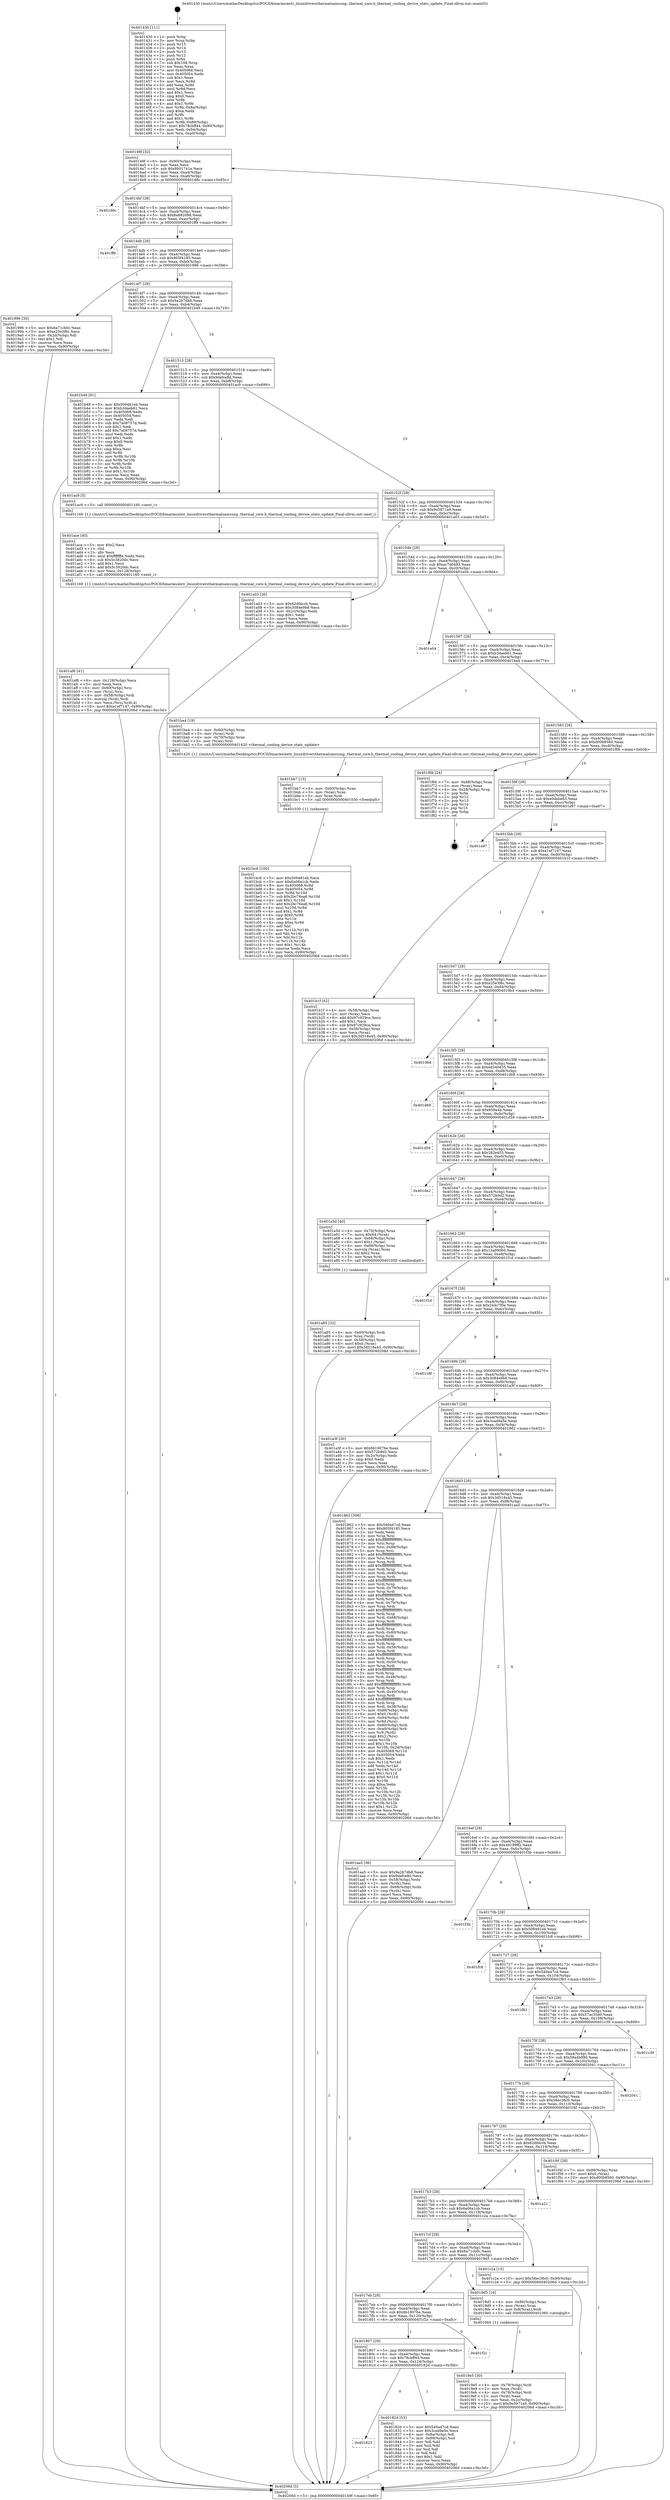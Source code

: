 digraph "0x401430" {
  label = "0x401430 (/mnt/c/Users/mathe/Desktop/tcc/POCII/binaries/extr_linuxdriversthermalsamsung..thermal_core.h_thermal_cooling_device_stats_update_Final-ollvm.out::main(0))"
  labelloc = "t"
  node[shape=record]

  Entry [label="",width=0.3,height=0.3,shape=circle,fillcolor=black,style=filled]
  "0x40149f" [label="{
     0x40149f [32]\l
     | [instrs]\l
     &nbsp;&nbsp;0x40149f \<+6\>: mov -0x90(%rbp),%eax\l
     &nbsp;&nbsp;0x4014a5 \<+2\>: mov %eax,%ecx\l
     &nbsp;&nbsp;0x4014a7 \<+6\>: sub $0x8001741e,%ecx\l
     &nbsp;&nbsp;0x4014ad \<+6\>: mov %eax,-0xa4(%rbp)\l
     &nbsp;&nbsp;0x4014b3 \<+6\>: mov %ecx,-0xa8(%rbp)\l
     &nbsp;&nbsp;0x4014b9 \<+6\>: je 0000000000401d8c \<main+0x95c\>\l
  }"]
  "0x401d8c" [label="{
     0x401d8c\l
  }", style=dashed]
  "0x4014bf" [label="{
     0x4014bf [28]\l
     | [instrs]\l
     &nbsp;&nbsp;0x4014bf \<+5\>: jmp 00000000004014c4 \<main+0x94\>\l
     &nbsp;&nbsp;0x4014c4 \<+6\>: mov -0xa4(%rbp),%eax\l
     &nbsp;&nbsp;0x4014ca \<+5\>: sub $0x8a682098,%eax\l
     &nbsp;&nbsp;0x4014cf \<+6\>: mov %eax,-0xac(%rbp)\l
     &nbsp;&nbsp;0x4014d5 \<+6\>: je 0000000000401ff9 \<main+0xbc9\>\l
  }"]
  Exit [label="",width=0.3,height=0.3,shape=circle,fillcolor=black,style=filled,peripheries=2]
  "0x401ff9" [label="{
     0x401ff9\l
  }", style=dashed]
  "0x4014db" [label="{
     0x4014db [28]\l
     | [instrs]\l
     &nbsp;&nbsp;0x4014db \<+5\>: jmp 00000000004014e0 \<main+0xb0\>\l
     &nbsp;&nbsp;0x4014e0 \<+6\>: mov -0xa4(%rbp),%eax\l
     &nbsp;&nbsp;0x4014e6 \<+5\>: sub $0x905f4185,%eax\l
     &nbsp;&nbsp;0x4014eb \<+6\>: mov %eax,-0xb0(%rbp)\l
     &nbsp;&nbsp;0x4014f1 \<+6\>: je 0000000000401996 \<main+0x566\>\l
  }"]
  "0x401bc6" [label="{
     0x401bc6 [100]\l
     | [instrs]\l
     &nbsp;&nbsp;0x401bc6 \<+5\>: mov $0x509481eb,%ecx\l
     &nbsp;&nbsp;0x401bcb \<+5\>: mov $0x6a06a1cb,%edx\l
     &nbsp;&nbsp;0x401bd0 \<+8\>: mov 0x405068,%r8d\l
     &nbsp;&nbsp;0x401bd8 \<+8\>: mov 0x405054,%r9d\l
     &nbsp;&nbsp;0x401be0 \<+3\>: mov %r8d,%r10d\l
     &nbsp;&nbsp;0x401be3 \<+7\>: sub $0x2bc76ea6,%r10d\l
     &nbsp;&nbsp;0x401bea \<+4\>: sub $0x1,%r10d\l
     &nbsp;&nbsp;0x401bee \<+7\>: add $0x2bc76ea6,%r10d\l
     &nbsp;&nbsp;0x401bf5 \<+4\>: imul %r10d,%r8d\l
     &nbsp;&nbsp;0x401bf9 \<+4\>: and $0x1,%r8d\l
     &nbsp;&nbsp;0x401bfd \<+4\>: cmp $0x0,%r8d\l
     &nbsp;&nbsp;0x401c01 \<+4\>: sete %r11b\l
     &nbsp;&nbsp;0x401c05 \<+4\>: cmp $0xa,%r9d\l
     &nbsp;&nbsp;0x401c09 \<+3\>: setl %bl\l
     &nbsp;&nbsp;0x401c0c \<+3\>: mov %r11b,%r14b\l
     &nbsp;&nbsp;0x401c0f \<+3\>: and %bl,%r14b\l
     &nbsp;&nbsp;0x401c12 \<+3\>: xor %bl,%r11b\l
     &nbsp;&nbsp;0x401c15 \<+3\>: or %r11b,%r14b\l
     &nbsp;&nbsp;0x401c18 \<+4\>: test $0x1,%r14b\l
     &nbsp;&nbsp;0x401c1c \<+3\>: cmovne %edx,%ecx\l
     &nbsp;&nbsp;0x401c1f \<+6\>: mov %ecx,-0x90(%rbp)\l
     &nbsp;&nbsp;0x401c25 \<+5\>: jmp 000000000040206d \<main+0xc3d\>\l
  }"]
  "0x401996" [label="{
     0x401996 [30]\l
     | [instrs]\l
     &nbsp;&nbsp;0x401996 \<+5\>: mov $0x6a71cb0c,%eax\l
     &nbsp;&nbsp;0x40199b \<+5\>: mov $0xe25e3f6c,%ecx\l
     &nbsp;&nbsp;0x4019a0 \<+3\>: mov -0x2d(%rbp),%dl\l
     &nbsp;&nbsp;0x4019a3 \<+3\>: test $0x1,%dl\l
     &nbsp;&nbsp;0x4019a6 \<+3\>: cmovne %ecx,%eax\l
     &nbsp;&nbsp;0x4019a9 \<+6\>: mov %eax,-0x90(%rbp)\l
     &nbsp;&nbsp;0x4019af \<+5\>: jmp 000000000040206d \<main+0xc3d\>\l
  }"]
  "0x4014f7" [label="{
     0x4014f7 [28]\l
     | [instrs]\l
     &nbsp;&nbsp;0x4014f7 \<+5\>: jmp 00000000004014fc \<main+0xcc\>\l
     &nbsp;&nbsp;0x4014fc \<+6\>: mov -0xa4(%rbp),%eax\l
     &nbsp;&nbsp;0x401502 \<+5\>: sub $0x9a2b7db8,%eax\l
     &nbsp;&nbsp;0x401507 \<+6\>: mov %eax,-0xb4(%rbp)\l
     &nbsp;&nbsp;0x40150d \<+6\>: je 0000000000401b49 \<main+0x719\>\l
  }"]
  "0x401bb7" [label="{
     0x401bb7 [15]\l
     | [instrs]\l
     &nbsp;&nbsp;0x401bb7 \<+4\>: mov -0x60(%rbp),%rax\l
     &nbsp;&nbsp;0x401bbb \<+3\>: mov (%rax),%rax\l
     &nbsp;&nbsp;0x401bbe \<+3\>: mov %rax,%rdi\l
     &nbsp;&nbsp;0x401bc1 \<+5\>: call 0000000000401030 \<free@plt\>\l
     | [calls]\l
     &nbsp;&nbsp;0x401030 \{1\} (unknown)\l
  }"]
  "0x401b49" [label="{
     0x401b49 [91]\l
     | [instrs]\l
     &nbsp;&nbsp;0x401b49 \<+5\>: mov $0x509481eb,%eax\l
     &nbsp;&nbsp;0x401b4e \<+5\>: mov $0xb3daeb61,%ecx\l
     &nbsp;&nbsp;0x401b53 \<+7\>: mov 0x405068,%edx\l
     &nbsp;&nbsp;0x401b5a \<+7\>: mov 0x405054,%esi\l
     &nbsp;&nbsp;0x401b61 \<+2\>: mov %edx,%edi\l
     &nbsp;&nbsp;0x401b63 \<+6\>: sub $0x7a08757d,%edi\l
     &nbsp;&nbsp;0x401b69 \<+3\>: sub $0x1,%edi\l
     &nbsp;&nbsp;0x401b6c \<+6\>: add $0x7a08757d,%edi\l
     &nbsp;&nbsp;0x401b72 \<+3\>: imul %edi,%edx\l
     &nbsp;&nbsp;0x401b75 \<+3\>: and $0x1,%edx\l
     &nbsp;&nbsp;0x401b78 \<+3\>: cmp $0x0,%edx\l
     &nbsp;&nbsp;0x401b7b \<+4\>: sete %r8b\l
     &nbsp;&nbsp;0x401b7f \<+3\>: cmp $0xa,%esi\l
     &nbsp;&nbsp;0x401b82 \<+4\>: setl %r9b\l
     &nbsp;&nbsp;0x401b86 \<+3\>: mov %r8b,%r10b\l
     &nbsp;&nbsp;0x401b89 \<+3\>: and %r9b,%r10b\l
     &nbsp;&nbsp;0x401b8c \<+3\>: xor %r9b,%r8b\l
     &nbsp;&nbsp;0x401b8f \<+3\>: or %r8b,%r10b\l
     &nbsp;&nbsp;0x401b92 \<+4\>: test $0x1,%r10b\l
     &nbsp;&nbsp;0x401b96 \<+3\>: cmovne %ecx,%eax\l
     &nbsp;&nbsp;0x401b99 \<+6\>: mov %eax,-0x90(%rbp)\l
     &nbsp;&nbsp;0x401b9f \<+5\>: jmp 000000000040206d \<main+0xc3d\>\l
  }"]
  "0x401513" [label="{
     0x401513 [28]\l
     | [instrs]\l
     &nbsp;&nbsp;0x401513 \<+5\>: jmp 0000000000401518 \<main+0xe8\>\l
     &nbsp;&nbsp;0x401518 \<+6\>: mov -0xa4(%rbp),%eax\l
     &nbsp;&nbsp;0x40151e \<+5\>: sub $0x9dafce8d,%eax\l
     &nbsp;&nbsp;0x401523 \<+6\>: mov %eax,-0xb8(%rbp)\l
     &nbsp;&nbsp;0x401529 \<+6\>: je 0000000000401ac9 \<main+0x699\>\l
  }"]
  "0x401af6" [label="{
     0x401af6 [41]\l
     | [instrs]\l
     &nbsp;&nbsp;0x401af6 \<+6\>: mov -0x128(%rbp),%ecx\l
     &nbsp;&nbsp;0x401afc \<+3\>: imul %eax,%ecx\l
     &nbsp;&nbsp;0x401aff \<+4\>: mov -0x60(%rbp),%rsi\l
     &nbsp;&nbsp;0x401b03 \<+3\>: mov (%rsi),%rsi\l
     &nbsp;&nbsp;0x401b06 \<+4\>: mov -0x58(%rbp),%rdi\l
     &nbsp;&nbsp;0x401b0a \<+3\>: movslq (%rdi),%rdi\l
     &nbsp;&nbsp;0x401b0d \<+3\>: mov %ecx,(%rsi,%rdi,4)\l
     &nbsp;&nbsp;0x401b10 \<+10\>: movl $0xe1ef7147,-0x90(%rbp)\l
     &nbsp;&nbsp;0x401b1a \<+5\>: jmp 000000000040206d \<main+0xc3d\>\l
  }"]
  "0x401ac9" [label="{
     0x401ac9 [5]\l
     | [instrs]\l
     &nbsp;&nbsp;0x401ac9 \<+5\>: call 0000000000401160 \<next_i\>\l
     | [calls]\l
     &nbsp;&nbsp;0x401160 \{1\} (/mnt/c/Users/mathe/Desktop/tcc/POCII/binaries/extr_linuxdriversthermalsamsung..thermal_core.h_thermal_cooling_device_stats_update_Final-ollvm.out::next_i)\l
  }"]
  "0x40152f" [label="{
     0x40152f [28]\l
     | [instrs]\l
     &nbsp;&nbsp;0x40152f \<+5\>: jmp 0000000000401534 \<main+0x104\>\l
     &nbsp;&nbsp;0x401534 \<+6\>: mov -0xa4(%rbp),%eax\l
     &nbsp;&nbsp;0x40153a \<+5\>: sub $0x9e5971a9,%eax\l
     &nbsp;&nbsp;0x40153f \<+6\>: mov %eax,-0xbc(%rbp)\l
     &nbsp;&nbsp;0x401545 \<+6\>: je 0000000000401a03 \<main+0x5d3\>\l
  }"]
  "0x401ace" [label="{
     0x401ace [40]\l
     | [instrs]\l
     &nbsp;&nbsp;0x401ace \<+5\>: mov $0x2,%ecx\l
     &nbsp;&nbsp;0x401ad3 \<+1\>: cltd\l
     &nbsp;&nbsp;0x401ad4 \<+2\>: idiv %ecx\l
     &nbsp;&nbsp;0x401ad6 \<+6\>: imul $0xfffffffe,%edx,%ecx\l
     &nbsp;&nbsp;0x401adc \<+6\>: sub $0x5c3820dc,%ecx\l
     &nbsp;&nbsp;0x401ae2 \<+3\>: add $0x1,%ecx\l
     &nbsp;&nbsp;0x401ae5 \<+6\>: add $0x5c3820dc,%ecx\l
     &nbsp;&nbsp;0x401aeb \<+6\>: mov %ecx,-0x128(%rbp)\l
     &nbsp;&nbsp;0x401af1 \<+5\>: call 0000000000401160 \<next_i\>\l
     | [calls]\l
     &nbsp;&nbsp;0x401160 \{1\} (/mnt/c/Users/mathe/Desktop/tcc/POCII/binaries/extr_linuxdriversthermalsamsung..thermal_core.h_thermal_cooling_device_stats_update_Final-ollvm.out::next_i)\l
  }"]
  "0x401a03" [label="{
     0x401a03 [30]\l
     | [instrs]\l
     &nbsp;&nbsp;0x401a03 \<+5\>: mov $0x62dfdccb,%eax\l
     &nbsp;&nbsp;0x401a08 \<+5\>: mov $0x3084e9b8,%ecx\l
     &nbsp;&nbsp;0x401a0d \<+3\>: mov -0x2c(%rbp),%edx\l
     &nbsp;&nbsp;0x401a10 \<+3\>: cmp $0x1,%edx\l
     &nbsp;&nbsp;0x401a13 \<+3\>: cmovl %ecx,%eax\l
     &nbsp;&nbsp;0x401a16 \<+6\>: mov %eax,-0x90(%rbp)\l
     &nbsp;&nbsp;0x401a1c \<+5\>: jmp 000000000040206d \<main+0xc3d\>\l
  }"]
  "0x40154b" [label="{
     0x40154b [28]\l
     | [instrs]\l
     &nbsp;&nbsp;0x40154b \<+5\>: jmp 0000000000401550 \<main+0x120\>\l
     &nbsp;&nbsp;0x401550 \<+6\>: mov -0xa4(%rbp),%eax\l
     &nbsp;&nbsp;0x401556 \<+5\>: sub $0xac7d0493,%eax\l
     &nbsp;&nbsp;0x40155b \<+6\>: mov %eax,-0xc0(%rbp)\l
     &nbsp;&nbsp;0x401561 \<+6\>: je 0000000000401e04 \<main+0x9d4\>\l
  }"]
  "0x401a85" [label="{
     0x401a85 [32]\l
     | [instrs]\l
     &nbsp;&nbsp;0x401a85 \<+4\>: mov -0x60(%rbp),%rdi\l
     &nbsp;&nbsp;0x401a89 \<+3\>: mov %rax,(%rdi)\l
     &nbsp;&nbsp;0x401a8c \<+4\>: mov -0x58(%rbp),%rax\l
     &nbsp;&nbsp;0x401a90 \<+6\>: movl $0x0,(%rax)\l
     &nbsp;&nbsp;0x401a96 \<+10\>: movl $0x3d518a45,-0x90(%rbp)\l
     &nbsp;&nbsp;0x401aa0 \<+5\>: jmp 000000000040206d \<main+0xc3d\>\l
  }"]
  "0x401e04" [label="{
     0x401e04\l
  }", style=dashed]
  "0x401567" [label="{
     0x401567 [28]\l
     | [instrs]\l
     &nbsp;&nbsp;0x401567 \<+5\>: jmp 000000000040156c \<main+0x13c\>\l
     &nbsp;&nbsp;0x40156c \<+6\>: mov -0xa4(%rbp),%eax\l
     &nbsp;&nbsp;0x401572 \<+5\>: sub $0xb3daeb61,%eax\l
     &nbsp;&nbsp;0x401577 \<+6\>: mov %eax,-0xc4(%rbp)\l
     &nbsp;&nbsp;0x40157d \<+6\>: je 0000000000401ba4 \<main+0x774\>\l
  }"]
  "0x4019e5" [label="{
     0x4019e5 [30]\l
     | [instrs]\l
     &nbsp;&nbsp;0x4019e5 \<+4\>: mov -0x78(%rbp),%rdi\l
     &nbsp;&nbsp;0x4019e9 \<+2\>: mov %eax,(%rdi)\l
     &nbsp;&nbsp;0x4019eb \<+4\>: mov -0x78(%rbp),%rdi\l
     &nbsp;&nbsp;0x4019ef \<+2\>: mov (%rdi),%eax\l
     &nbsp;&nbsp;0x4019f1 \<+3\>: mov %eax,-0x2c(%rbp)\l
     &nbsp;&nbsp;0x4019f4 \<+10\>: movl $0x9e5971a9,-0x90(%rbp)\l
     &nbsp;&nbsp;0x4019fe \<+5\>: jmp 000000000040206d \<main+0xc3d\>\l
  }"]
  "0x401ba4" [label="{
     0x401ba4 [19]\l
     | [instrs]\l
     &nbsp;&nbsp;0x401ba4 \<+4\>: mov -0x60(%rbp),%rax\l
     &nbsp;&nbsp;0x401ba8 \<+3\>: mov (%rax),%rdi\l
     &nbsp;&nbsp;0x401bab \<+4\>: mov -0x70(%rbp),%rax\l
     &nbsp;&nbsp;0x401baf \<+3\>: mov (%rax),%rsi\l
     &nbsp;&nbsp;0x401bb2 \<+5\>: call 0000000000401420 \<thermal_cooling_device_stats_update\>\l
     | [calls]\l
     &nbsp;&nbsp;0x401420 \{1\} (/mnt/c/Users/mathe/Desktop/tcc/POCII/binaries/extr_linuxdriversthermalsamsung..thermal_core.h_thermal_cooling_device_stats_update_Final-ollvm.out::thermal_cooling_device_stats_update)\l
  }"]
  "0x401583" [label="{
     0x401583 [28]\l
     | [instrs]\l
     &nbsp;&nbsp;0x401583 \<+5\>: jmp 0000000000401588 \<main+0x158\>\l
     &nbsp;&nbsp;0x401588 \<+6\>: mov -0xa4(%rbp),%eax\l
     &nbsp;&nbsp;0x40158e \<+5\>: sub $0xd00b9560,%eax\l
     &nbsp;&nbsp;0x401593 \<+6\>: mov %eax,-0xc8(%rbp)\l
     &nbsp;&nbsp;0x401599 \<+6\>: je 0000000000401f6b \<main+0xb3b\>\l
  }"]
  "0x401430" [label="{
     0x401430 [111]\l
     | [instrs]\l
     &nbsp;&nbsp;0x401430 \<+1\>: push %rbp\l
     &nbsp;&nbsp;0x401431 \<+3\>: mov %rsp,%rbp\l
     &nbsp;&nbsp;0x401434 \<+2\>: push %r15\l
     &nbsp;&nbsp;0x401436 \<+2\>: push %r14\l
     &nbsp;&nbsp;0x401438 \<+2\>: push %r13\l
     &nbsp;&nbsp;0x40143a \<+2\>: push %r12\l
     &nbsp;&nbsp;0x40143c \<+1\>: push %rbx\l
     &nbsp;&nbsp;0x40143d \<+7\>: sub $0x108,%rsp\l
     &nbsp;&nbsp;0x401444 \<+2\>: xor %eax,%eax\l
     &nbsp;&nbsp;0x401446 \<+7\>: mov 0x405068,%ecx\l
     &nbsp;&nbsp;0x40144d \<+7\>: mov 0x405054,%edx\l
     &nbsp;&nbsp;0x401454 \<+3\>: sub $0x1,%eax\l
     &nbsp;&nbsp;0x401457 \<+3\>: mov %ecx,%r8d\l
     &nbsp;&nbsp;0x40145a \<+3\>: add %eax,%r8d\l
     &nbsp;&nbsp;0x40145d \<+4\>: imul %r8d,%ecx\l
     &nbsp;&nbsp;0x401461 \<+3\>: and $0x1,%ecx\l
     &nbsp;&nbsp;0x401464 \<+3\>: cmp $0x0,%ecx\l
     &nbsp;&nbsp;0x401467 \<+4\>: sete %r9b\l
     &nbsp;&nbsp;0x40146b \<+4\>: and $0x1,%r9b\l
     &nbsp;&nbsp;0x40146f \<+7\>: mov %r9b,-0x8a(%rbp)\l
     &nbsp;&nbsp;0x401476 \<+3\>: cmp $0xa,%edx\l
     &nbsp;&nbsp;0x401479 \<+4\>: setl %r9b\l
     &nbsp;&nbsp;0x40147d \<+4\>: and $0x1,%r9b\l
     &nbsp;&nbsp;0x401481 \<+7\>: mov %r9b,-0x89(%rbp)\l
     &nbsp;&nbsp;0x401488 \<+10\>: movl $0x78cbff44,-0x90(%rbp)\l
     &nbsp;&nbsp;0x401492 \<+6\>: mov %edi,-0x94(%rbp)\l
     &nbsp;&nbsp;0x401498 \<+7\>: mov %rsi,-0xa0(%rbp)\l
  }"]
  "0x401f6b" [label="{
     0x401f6b [24]\l
     | [instrs]\l
     &nbsp;&nbsp;0x401f6b \<+7\>: mov -0x88(%rbp),%rax\l
     &nbsp;&nbsp;0x401f72 \<+2\>: mov (%rax),%eax\l
     &nbsp;&nbsp;0x401f74 \<+4\>: lea -0x28(%rbp),%rsp\l
     &nbsp;&nbsp;0x401f78 \<+1\>: pop %rbx\l
     &nbsp;&nbsp;0x401f79 \<+2\>: pop %r12\l
     &nbsp;&nbsp;0x401f7b \<+2\>: pop %r13\l
     &nbsp;&nbsp;0x401f7d \<+2\>: pop %r14\l
     &nbsp;&nbsp;0x401f7f \<+2\>: pop %r15\l
     &nbsp;&nbsp;0x401f81 \<+1\>: pop %rbp\l
     &nbsp;&nbsp;0x401f82 \<+1\>: ret\l
  }"]
  "0x40159f" [label="{
     0x40159f [28]\l
     | [instrs]\l
     &nbsp;&nbsp;0x40159f \<+5\>: jmp 00000000004015a4 \<main+0x174\>\l
     &nbsp;&nbsp;0x4015a4 \<+6\>: mov -0xa4(%rbp),%eax\l
     &nbsp;&nbsp;0x4015aa \<+5\>: sub $0xe0debe63,%eax\l
     &nbsp;&nbsp;0x4015af \<+6\>: mov %eax,-0xcc(%rbp)\l
     &nbsp;&nbsp;0x4015b5 \<+6\>: je 0000000000401e97 \<main+0xa67\>\l
  }"]
  "0x40206d" [label="{
     0x40206d [5]\l
     | [instrs]\l
     &nbsp;&nbsp;0x40206d \<+5\>: jmp 000000000040149f \<main+0x6f\>\l
  }"]
  "0x401e97" [label="{
     0x401e97\l
  }", style=dashed]
  "0x4015bb" [label="{
     0x4015bb [28]\l
     | [instrs]\l
     &nbsp;&nbsp;0x4015bb \<+5\>: jmp 00000000004015c0 \<main+0x190\>\l
     &nbsp;&nbsp;0x4015c0 \<+6\>: mov -0xa4(%rbp),%eax\l
     &nbsp;&nbsp;0x4015c6 \<+5\>: sub $0xe1ef7147,%eax\l
     &nbsp;&nbsp;0x4015cb \<+6\>: mov %eax,-0xd0(%rbp)\l
     &nbsp;&nbsp;0x4015d1 \<+6\>: je 0000000000401b1f \<main+0x6ef\>\l
  }"]
  "0x401823" [label="{
     0x401823\l
  }", style=dashed]
  "0x401b1f" [label="{
     0x401b1f [42]\l
     | [instrs]\l
     &nbsp;&nbsp;0x401b1f \<+4\>: mov -0x58(%rbp),%rax\l
     &nbsp;&nbsp;0x401b23 \<+2\>: mov (%rax),%ecx\l
     &nbsp;&nbsp;0x401b25 \<+6\>: add $0x97c929ca,%ecx\l
     &nbsp;&nbsp;0x401b2b \<+3\>: add $0x1,%ecx\l
     &nbsp;&nbsp;0x401b2e \<+6\>: sub $0x97c929ca,%ecx\l
     &nbsp;&nbsp;0x401b34 \<+4\>: mov -0x58(%rbp),%rax\l
     &nbsp;&nbsp;0x401b38 \<+2\>: mov %ecx,(%rax)\l
     &nbsp;&nbsp;0x401b3a \<+10\>: movl $0x3d518a45,-0x90(%rbp)\l
     &nbsp;&nbsp;0x401b44 \<+5\>: jmp 000000000040206d \<main+0xc3d\>\l
  }"]
  "0x4015d7" [label="{
     0x4015d7 [28]\l
     | [instrs]\l
     &nbsp;&nbsp;0x4015d7 \<+5\>: jmp 00000000004015dc \<main+0x1ac\>\l
     &nbsp;&nbsp;0x4015dc \<+6\>: mov -0xa4(%rbp),%eax\l
     &nbsp;&nbsp;0x4015e2 \<+5\>: sub $0xe25e3f6c,%eax\l
     &nbsp;&nbsp;0x4015e7 \<+6\>: mov %eax,-0xd4(%rbp)\l
     &nbsp;&nbsp;0x4015ed \<+6\>: je 00000000004019b4 \<main+0x584\>\l
  }"]
  "0x40182d" [label="{
     0x40182d [53]\l
     | [instrs]\l
     &nbsp;&nbsp;0x40182d \<+5\>: mov $0x540a47cd,%eax\l
     &nbsp;&nbsp;0x401832 \<+5\>: mov $0x3cad9a5e,%ecx\l
     &nbsp;&nbsp;0x401837 \<+6\>: mov -0x8a(%rbp),%dl\l
     &nbsp;&nbsp;0x40183d \<+7\>: mov -0x89(%rbp),%sil\l
     &nbsp;&nbsp;0x401844 \<+3\>: mov %dl,%dil\l
     &nbsp;&nbsp;0x401847 \<+3\>: and %sil,%dil\l
     &nbsp;&nbsp;0x40184a \<+3\>: xor %sil,%dl\l
     &nbsp;&nbsp;0x40184d \<+3\>: or %dl,%dil\l
     &nbsp;&nbsp;0x401850 \<+4\>: test $0x1,%dil\l
     &nbsp;&nbsp;0x401854 \<+3\>: cmovne %ecx,%eax\l
     &nbsp;&nbsp;0x401857 \<+6\>: mov %eax,-0x90(%rbp)\l
     &nbsp;&nbsp;0x40185d \<+5\>: jmp 000000000040206d \<main+0xc3d\>\l
  }"]
  "0x4019b4" [label="{
     0x4019b4\l
  }", style=dashed]
  "0x4015f3" [label="{
     0x4015f3 [28]\l
     | [instrs]\l
     &nbsp;&nbsp;0x4015f3 \<+5\>: jmp 00000000004015f8 \<main+0x1c8\>\l
     &nbsp;&nbsp;0x4015f8 \<+6\>: mov -0xa4(%rbp),%eax\l
     &nbsp;&nbsp;0x4015fe \<+5\>: sub $0xed340d35,%eax\l
     &nbsp;&nbsp;0x401603 \<+6\>: mov %eax,-0xd8(%rbp)\l
     &nbsp;&nbsp;0x401609 \<+6\>: je 0000000000401d68 \<main+0x938\>\l
  }"]
  "0x401807" [label="{
     0x401807 [28]\l
     | [instrs]\l
     &nbsp;&nbsp;0x401807 \<+5\>: jmp 000000000040180c \<main+0x3dc\>\l
     &nbsp;&nbsp;0x40180c \<+6\>: mov -0xa4(%rbp),%eax\l
     &nbsp;&nbsp;0x401812 \<+5\>: sub $0x78cbff44,%eax\l
     &nbsp;&nbsp;0x401817 \<+6\>: mov %eax,-0x124(%rbp)\l
     &nbsp;&nbsp;0x40181d \<+6\>: je 000000000040182d \<main+0x3fd\>\l
  }"]
  "0x401d68" [label="{
     0x401d68\l
  }", style=dashed]
  "0x40160f" [label="{
     0x40160f [28]\l
     | [instrs]\l
     &nbsp;&nbsp;0x40160f \<+5\>: jmp 0000000000401614 \<main+0x1e4\>\l
     &nbsp;&nbsp;0x401614 \<+6\>: mov -0xa4(%rbp),%eax\l
     &nbsp;&nbsp;0x40161a \<+5\>: sub $0x859a4b,%eax\l
     &nbsp;&nbsp;0x40161f \<+6\>: mov %eax,-0xdc(%rbp)\l
     &nbsp;&nbsp;0x401625 \<+6\>: je 0000000000401d59 \<main+0x929\>\l
  }"]
  "0x401f2c" [label="{
     0x401f2c\l
  }", style=dashed]
  "0x401d59" [label="{
     0x401d59\l
  }", style=dashed]
  "0x40162b" [label="{
     0x40162b [28]\l
     | [instrs]\l
     &nbsp;&nbsp;0x40162b \<+5\>: jmp 0000000000401630 \<main+0x200\>\l
     &nbsp;&nbsp;0x401630 \<+6\>: mov -0xa4(%rbp),%eax\l
     &nbsp;&nbsp;0x401636 \<+5\>: sub $0x282e453,%eax\l
     &nbsp;&nbsp;0x40163b \<+6\>: mov %eax,-0xe0(%rbp)\l
     &nbsp;&nbsp;0x401641 \<+6\>: je 0000000000401de2 \<main+0x9b2\>\l
  }"]
  "0x4017eb" [label="{
     0x4017eb [28]\l
     | [instrs]\l
     &nbsp;&nbsp;0x4017eb \<+5\>: jmp 00000000004017f0 \<main+0x3c0\>\l
     &nbsp;&nbsp;0x4017f0 \<+6\>: mov -0xa4(%rbp),%eax\l
     &nbsp;&nbsp;0x4017f6 \<+5\>: sub $0x6b19076e,%eax\l
     &nbsp;&nbsp;0x4017fb \<+6\>: mov %eax,-0x120(%rbp)\l
     &nbsp;&nbsp;0x401801 \<+6\>: je 0000000000401f2c \<main+0xafc\>\l
  }"]
  "0x401de2" [label="{
     0x401de2\l
  }", style=dashed]
  "0x401647" [label="{
     0x401647 [28]\l
     | [instrs]\l
     &nbsp;&nbsp;0x401647 \<+5\>: jmp 000000000040164c \<main+0x21c\>\l
     &nbsp;&nbsp;0x40164c \<+6\>: mov -0xa4(%rbp),%eax\l
     &nbsp;&nbsp;0x401652 \<+5\>: sub $0x572b9d2,%eax\l
     &nbsp;&nbsp;0x401657 \<+6\>: mov %eax,-0xe4(%rbp)\l
     &nbsp;&nbsp;0x40165d \<+6\>: je 0000000000401a5d \<main+0x62d\>\l
  }"]
  "0x4019d5" [label="{
     0x4019d5 [16]\l
     | [instrs]\l
     &nbsp;&nbsp;0x4019d5 \<+4\>: mov -0x80(%rbp),%rax\l
     &nbsp;&nbsp;0x4019d9 \<+3\>: mov (%rax),%rax\l
     &nbsp;&nbsp;0x4019dc \<+4\>: mov 0x8(%rax),%rdi\l
     &nbsp;&nbsp;0x4019e0 \<+5\>: call 0000000000401060 \<atoi@plt\>\l
     | [calls]\l
     &nbsp;&nbsp;0x401060 \{1\} (unknown)\l
  }"]
  "0x401a5d" [label="{
     0x401a5d [40]\l
     | [instrs]\l
     &nbsp;&nbsp;0x401a5d \<+4\>: mov -0x70(%rbp),%rax\l
     &nbsp;&nbsp;0x401a61 \<+7\>: movq $0x64,(%rax)\l
     &nbsp;&nbsp;0x401a68 \<+4\>: mov -0x68(%rbp),%rax\l
     &nbsp;&nbsp;0x401a6c \<+6\>: movl $0x1,(%rax)\l
     &nbsp;&nbsp;0x401a72 \<+4\>: mov -0x68(%rbp),%rax\l
     &nbsp;&nbsp;0x401a76 \<+3\>: movslq (%rax),%rax\l
     &nbsp;&nbsp;0x401a79 \<+4\>: shl $0x2,%rax\l
     &nbsp;&nbsp;0x401a7d \<+3\>: mov %rax,%rdi\l
     &nbsp;&nbsp;0x401a80 \<+5\>: call 0000000000401050 \<malloc@plt\>\l
     | [calls]\l
     &nbsp;&nbsp;0x401050 \{1\} (unknown)\l
  }"]
  "0x401663" [label="{
     0x401663 [28]\l
     | [instrs]\l
     &nbsp;&nbsp;0x401663 \<+5\>: jmp 0000000000401668 \<main+0x238\>\l
     &nbsp;&nbsp;0x401668 \<+6\>: mov -0xa4(%rbp),%eax\l
     &nbsp;&nbsp;0x40166e \<+5\>: sub $0x13a99060,%eax\l
     &nbsp;&nbsp;0x401673 \<+6\>: mov %eax,-0xe8(%rbp)\l
     &nbsp;&nbsp;0x401679 \<+6\>: je 0000000000401f1d \<main+0xaed\>\l
  }"]
  "0x4017cf" [label="{
     0x4017cf [28]\l
     | [instrs]\l
     &nbsp;&nbsp;0x4017cf \<+5\>: jmp 00000000004017d4 \<main+0x3a4\>\l
     &nbsp;&nbsp;0x4017d4 \<+6\>: mov -0xa4(%rbp),%eax\l
     &nbsp;&nbsp;0x4017da \<+5\>: sub $0x6a71cb0c,%eax\l
     &nbsp;&nbsp;0x4017df \<+6\>: mov %eax,-0x11c(%rbp)\l
     &nbsp;&nbsp;0x4017e5 \<+6\>: je 00000000004019d5 \<main+0x5a5\>\l
  }"]
  "0x401f1d" [label="{
     0x401f1d\l
  }", style=dashed]
  "0x40167f" [label="{
     0x40167f [28]\l
     | [instrs]\l
     &nbsp;&nbsp;0x40167f \<+5\>: jmp 0000000000401684 \<main+0x254\>\l
     &nbsp;&nbsp;0x401684 \<+6\>: mov -0xa4(%rbp),%eax\l
     &nbsp;&nbsp;0x40168a \<+5\>: sub $0x244c7f0e,%eax\l
     &nbsp;&nbsp;0x40168f \<+6\>: mov %eax,-0xec(%rbp)\l
     &nbsp;&nbsp;0x401695 \<+6\>: je 0000000000401c8f \<main+0x85f\>\l
  }"]
  "0x401c2a" [label="{
     0x401c2a [15]\l
     | [instrs]\l
     &nbsp;&nbsp;0x401c2a \<+10\>: movl $0x58ec36c0,-0x90(%rbp)\l
     &nbsp;&nbsp;0x401c34 \<+5\>: jmp 000000000040206d \<main+0xc3d\>\l
  }"]
  "0x401c8f" [label="{
     0x401c8f\l
  }", style=dashed]
  "0x40169b" [label="{
     0x40169b [28]\l
     | [instrs]\l
     &nbsp;&nbsp;0x40169b \<+5\>: jmp 00000000004016a0 \<main+0x270\>\l
     &nbsp;&nbsp;0x4016a0 \<+6\>: mov -0xa4(%rbp),%eax\l
     &nbsp;&nbsp;0x4016a6 \<+5\>: sub $0x3084e9b8,%eax\l
     &nbsp;&nbsp;0x4016ab \<+6\>: mov %eax,-0xf0(%rbp)\l
     &nbsp;&nbsp;0x4016b1 \<+6\>: je 0000000000401a3f \<main+0x60f\>\l
  }"]
  "0x4017b3" [label="{
     0x4017b3 [28]\l
     | [instrs]\l
     &nbsp;&nbsp;0x4017b3 \<+5\>: jmp 00000000004017b8 \<main+0x388\>\l
     &nbsp;&nbsp;0x4017b8 \<+6\>: mov -0xa4(%rbp),%eax\l
     &nbsp;&nbsp;0x4017be \<+5\>: sub $0x6a06a1cb,%eax\l
     &nbsp;&nbsp;0x4017c3 \<+6\>: mov %eax,-0x118(%rbp)\l
     &nbsp;&nbsp;0x4017c9 \<+6\>: je 0000000000401c2a \<main+0x7fa\>\l
  }"]
  "0x401a3f" [label="{
     0x401a3f [30]\l
     | [instrs]\l
     &nbsp;&nbsp;0x401a3f \<+5\>: mov $0x6b19076e,%eax\l
     &nbsp;&nbsp;0x401a44 \<+5\>: mov $0x572b9d2,%ecx\l
     &nbsp;&nbsp;0x401a49 \<+3\>: mov -0x2c(%rbp),%edx\l
     &nbsp;&nbsp;0x401a4c \<+3\>: cmp $0x0,%edx\l
     &nbsp;&nbsp;0x401a4f \<+3\>: cmove %ecx,%eax\l
     &nbsp;&nbsp;0x401a52 \<+6\>: mov %eax,-0x90(%rbp)\l
     &nbsp;&nbsp;0x401a58 \<+5\>: jmp 000000000040206d \<main+0xc3d\>\l
  }"]
  "0x4016b7" [label="{
     0x4016b7 [28]\l
     | [instrs]\l
     &nbsp;&nbsp;0x4016b7 \<+5\>: jmp 00000000004016bc \<main+0x28c\>\l
     &nbsp;&nbsp;0x4016bc \<+6\>: mov -0xa4(%rbp),%eax\l
     &nbsp;&nbsp;0x4016c2 \<+5\>: sub $0x3cad9a5e,%eax\l
     &nbsp;&nbsp;0x4016c7 \<+6\>: mov %eax,-0xf4(%rbp)\l
     &nbsp;&nbsp;0x4016cd \<+6\>: je 0000000000401862 \<main+0x432\>\l
  }"]
  "0x401a21" [label="{
     0x401a21\l
  }", style=dashed]
  "0x401862" [label="{
     0x401862 [308]\l
     | [instrs]\l
     &nbsp;&nbsp;0x401862 \<+5\>: mov $0x540a47cd,%eax\l
     &nbsp;&nbsp;0x401867 \<+5\>: mov $0x905f4185,%ecx\l
     &nbsp;&nbsp;0x40186c \<+2\>: xor %edx,%edx\l
     &nbsp;&nbsp;0x40186e \<+3\>: mov %rsp,%rsi\l
     &nbsp;&nbsp;0x401871 \<+4\>: add $0xfffffffffffffff0,%rsi\l
     &nbsp;&nbsp;0x401875 \<+3\>: mov %rsi,%rsp\l
     &nbsp;&nbsp;0x401878 \<+7\>: mov %rsi,-0x88(%rbp)\l
     &nbsp;&nbsp;0x40187f \<+3\>: mov %rsp,%rsi\l
     &nbsp;&nbsp;0x401882 \<+4\>: add $0xfffffffffffffff0,%rsi\l
     &nbsp;&nbsp;0x401886 \<+3\>: mov %rsi,%rsp\l
     &nbsp;&nbsp;0x401889 \<+3\>: mov %rsp,%rdi\l
     &nbsp;&nbsp;0x40188c \<+4\>: add $0xfffffffffffffff0,%rdi\l
     &nbsp;&nbsp;0x401890 \<+3\>: mov %rdi,%rsp\l
     &nbsp;&nbsp;0x401893 \<+4\>: mov %rdi,-0x80(%rbp)\l
     &nbsp;&nbsp;0x401897 \<+3\>: mov %rsp,%rdi\l
     &nbsp;&nbsp;0x40189a \<+4\>: add $0xfffffffffffffff0,%rdi\l
     &nbsp;&nbsp;0x40189e \<+3\>: mov %rdi,%rsp\l
     &nbsp;&nbsp;0x4018a1 \<+4\>: mov %rdi,-0x78(%rbp)\l
     &nbsp;&nbsp;0x4018a5 \<+3\>: mov %rsp,%rdi\l
     &nbsp;&nbsp;0x4018a8 \<+4\>: add $0xfffffffffffffff0,%rdi\l
     &nbsp;&nbsp;0x4018ac \<+3\>: mov %rdi,%rsp\l
     &nbsp;&nbsp;0x4018af \<+4\>: mov %rdi,-0x70(%rbp)\l
     &nbsp;&nbsp;0x4018b3 \<+3\>: mov %rsp,%rdi\l
     &nbsp;&nbsp;0x4018b6 \<+4\>: add $0xfffffffffffffff0,%rdi\l
     &nbsp;&nbsp;0x4018ba \<+3\>: mov %rdi,%rsp\l
     &nbsp;&nbsp;0x4018bd \<+4\>: mov %rdi,-0x68(%rbp)\l
     &nbsp;&nbsp;0x4018c1 \<+3\>: mov %rsp,%rdi\l
     &nbsp;&nbsp;0x4018c4 \<+4\>: add $0xfffffffffffffff0,%rdi\l
     &nbsp;&nbsp;0x4018c8 \<+3\>: mov %rdi,%rsp\l
     &nbsp;&nbsp;0x4018cb \<+4\>: mov %rdi,-0x60(%rbp)\l
     &nbsp;&nbsp;0x4018cf \<+3\>: mov %rsp,%rdi\l
     &nbsp;&nbsp;0x4018d2 \<+4\>: add $0xfffffffffffffff0,%rdi\l
     &nbsp;&nbsp;0x4018d6 \<+3\>: mov %rdi,%rsp\l
     &nbsp;&nbsp;0x4018d9 \<+4\>: mov %rdi,-0x58(%rbp)\l
     &nbsp;&nbsp;0x4018dd \<+3\>: mov %rsp,%rdi\l
     &nbsp;&nbsp;0x4018e0 \<+4\>: add $0xfffffffffffffff0,%rdi\l
     &nbsp;&nbsp;0x4018e4 \<+3\>: mov %rdi,%rsp\l
     &nbsp;&nbsp;0x4018e7 \<+4\>: mov %rdi,-0x50(%rbp)\l
     &nbsp;&nbsp;0x4018eb \<+3\>: mov %rsp,%rdi\l
     &nbsp;&nbsp;0x4018ee \<+4\>: add $0xfffffffffffffff0,%rdi\l
     &nbsp;&nbsp;0x4018f2 \<+3\>: mov %rdi,%rsp\l
     &nbsp;&nbsp;0x4018f5 \<+4\>: mov %rdi,-0x48(%rbp)\l
     &nbsp;&nbsp;0x4018f9 \<+3\>: mov %rsp,%rdi\l
     &nbsp;&nbsp;0x4018fc \<+4\>: add $0xfffffffffffffff0,%rdi\l
     &nbsp;&nbsp;0x401900 \<+3\>: mov %rdi,%rsp\l
     &nbsp;&nbsp;0x401903 \<+4\>: mov %rdi,-0x40(%rbp)\l
     &nbsp;&nbsp;0x401907 \<+3\>: mov %rsp,%rdi\l
     &nbsp;&nbsp;0x40190a \<+4\>: add $0xfffffffffffffff0,%rdi\l
     &nbsp;&nbsp;0x40190e \<+3\>: mov %rdi,%rsp\l
     &nbsp;&nbsp;0x401911 \<+4\>: mov %rdi,-0x38(%rbp)\l
     &nbsp;&nbsp;0x401915 \<+7\>: mov -0x88(%rbp),%rdi\l
     &nbsp;&nbsp;0x40191c \<+6\>: movl $0x0,(%rdi)\l
     &nbsp;&nbsp;0x401922 \<+7\>: mov -0x94(%rbp),%r8d\l
     &nbsp;&nbsp;0x401929 \<+3\>: mov %r8d,(%rsi)\l
     &nbsp;&nbsp;0x40192c \<+4\>: mov -0x80(%rbp),%rdi\l
     &nbsp;&nbsp;0x401930 \<+7\>: mov -0xa0(%rbp),%r9\l
     &nbsp;&nbsp;0x401937 \<+3\>: mov %r9,(%rdi)\l
     &nbsp;&nbsp;0x40193a \<+3\>: cmpl $0x2,(%rsi)\l
     &nbsp;&nbsp;0x40193d \<+4\>: setne %r10b\l
     &nbsp;&nbsp;0x401941 \<+4\>: and $0x1,%r10b\l
     &nbsp;&nbsp;0x401945 \<+4\>: mov %r10b,-0x2d(%rbp)\l
     &nbsp;&nbsp;0x401949 \<+8\>: mov 0x405068,%r11d\l
     &nbsp;&nbsp;0x401951 \<+7\>: mov 0x405054,%ebx\l
     &nbsp;&nbsp;0x401958 \<+3\>: sub $0x1,%edx\l
     &nbsp;&nbsp;0x40195b \<+3\>: mov %r11d,%r14d\l
     &nbsp;&nbsp;0x40195e \<+3\>: add %edx,%r14d\l
     &nbsp;&nbsp;0x401961 \<+4\>: imul %r14d,%r11d\l
     &nbsp;&nbsp;0x401965 \<+4\>: and $0x1,%r11d\l
     &nbsp;&nbsp;0x401969 \<+4\>: cmp $0x0,%r11d\l
     &nbsp;&nbsp;0x40196d \<+4\>: sete %r10b\l
     &nbsp;&nbsp;0x401971 \<+3\>: cmp $0xa,%ebx\l
     &nbsp;&nbsp;0x401974 \<+4\>: setl %r15b\l
     &nbsp;&nbsp;0x401978 \<+3\>: mov %r10b,%r12b\l
     &nbsp;&nbsp;0x40197b \<+3\>: and %r15b,%r12b\l
     &nbsp;&nbsp;0x40197e \<+3\>: xor %r15b,%r10b\l
     &nbsp;&nbsp;0x401981 \<+3\>: or %r10b,%r12b\l
     &nbsp;&nbsp;0x401984 \<+4\>: test $0x1,%r12b\l
     &nbsp;&nbsp;0x401988 \<+3\>: cmovne %ecx,%eax\l
     &nbsp;&nbsp;0x40198b \<+6\>: mov %eax,-0x90(%rbp)\l
     &nbsp;&nbsp;0x401991 \<+5\>: jmp 000000000040206d \<main+0xc3d\>\l
  }"]
  "0x4016d3" [label="{
     0x4016d3 [28]\l
     | [instrs]\l
     &nbsp;&nbsp;0x4016d3 \<+5\>: jmp 00000000004016d8 \<main+0x2a8\>\l
     &nbsp;&nbsp;0x4016d8 \<+6\>: mov -0xa4(%rbp),%eax\l
     &nbsp;&nbsp;0x4016de \<+5\>: sub $0x3d518a45,%eax\l
     &nbsp;&nbsp;0x4016e3 \<+6\>: mov %eax,-0xf8(%rbp)\l
     &nbsp;&nbsp;0x4016e9 \<+6\>: je 0000000000401aa5 \<main+0x675\>\l
  }"]
  "0x401797" [label="{
     0x401797 [28]\l
     | [instrs]\l
     &nbsp;&nbsp;0x401797 \<+5\>: jmp 000000000040179c \<main+0x36c\>\l
     &nbsp;&nbsp;0x40179c \<+6\>: mov -0xa4(%rbp),%eax\l
     &nbsp;&nbsp;0x4017a2 \<+5\>: sub $0x62dfdccb,%eax\l
     &nbsp;&nbsp;0x4017a7 \<+6\>: mov %eax,-0x114(%rbp)\l
     &nbsp;&nbsp;0x4017ad \<+6\>: je 0000000000401a21 \<main+0x5f1\>\l
  }"]
  "0x401aa5" [label="{
     0x401aa5 [36]\l
     | [instrs]\l
     &nbsp;&nbsp;0x401aa5 \<+5\>: mov $0x9a2b7db8,%eax\l
     &nbsp;&nbsp;0x401aaa \<+5\>: mov $0x9dafce8d,%ecx\l
     &nbsp;&nbsp;0x401aaf \<+4\>: mov -0x58(%rbp),%rdx\l
     &nbsp;&nbsp;0x401ab3 \<+2\>: mov (%rdx),%esi\l
     &nbsp;&nbsp;0x401ab5 \<+4\>: mov -0x68(%rbp),%rdx\l
     &nbsp;&nbsp;0x401ab9 \<+2\>: cmp (%rdx),%esi\l
     &nbsp;&nbsp;0x401abb \<+3\>: cmovl %ecx,%eax\l
     &nbsp;&nbsp;0x401abe \<+6\>: mov %eax,-0x90(%rbp)\l
     &nbsp;&nbsp;0x401ac4 \<+5\>: jmp 000000000040206d \<main+0xc3d\>\l
  }"]
  "0x4016ef" [label="{
     0x4016ef [28]\l
     | [instrs]\l
     &nbsp;&nbsp;0x4016ef \<+5\>: jmp 00000000004016f4 \<main+0x2c4\>\l
     &nbsp;&nbsp;0x4016f4 \<+6\>: mov -0xa4(%rbp),%eax\l
     &nbsp;&nbsp;0x4016fa \<+5\>: sub $0x49199ff2,%eax\l
     &nbsp;&nbsp;0x4016ff \<+6\>: mov %eax,-0xfc(%rbp)\l
     &nbsp;&nbsp;0x401705 \<+6\>: je 0000000000401f3b \<main+0xb0b\>\l
  }"]
  "0x401f4f" [label="{
     0x401f4f [28]\l
     | [instrs]\l
     &nbsp;&nbsp;0x401f4f \<+7\>: mov -0x88(%rbp),%rax\l
     &nbsp;&nbsp;0x401f56 \<+6\>: movl $0x0,(%rax)\l
     &nbsp;&nbsp;0x401f5c \<+10\>: movl $0xd00b9560,-0x90(%rbp)\l
     &nbsp;&nbsp;0x401f66 \<+5\>: jmp 000000000040206d \<main+0xc3d\>\l
  }"]
  "0x401f3b" [label="{
     0x401f3b\l
  }", style=dashed]
  "0x40170b" [label="{
     0x40170b [28]\l
     | [instrs]\l
     &nbsp;&nbsp;0x40170b \<+5\>: jmp 0000000000401710 \<main+0x2e0\>\l
     &nbsp;&nbsp;0x401710 \<+6\>: mov -0xa4(%rbp),%eax\l
     &nbsp;&nbsp;0x401716 \<+5\>: sub $0x509481eb,%eax\l
     &nbsp;&nbsp;0x40171b \<+6\>: mov %eax,-0x100(%rbp)\l
     &nbsp;&nbsp;0x401721 \<+6\>: je 0000000000401fc8 \<main+0xb98\>\l
  }"]
  "0x40177b" [label="{
     0x40177b [28]\l
     | [instrs]\l
     &nbsp;&nbsp;0x40177b \<+5\>: jmp 0000000000401780 \<main+0x350\>\l
     &nbsp;&nbsp;0x401780 \<+6\>: mov -0xa4(%rbp),%eax\l
     &nbsp;&nbsp;0x401786 \<+5\>: sub $0x58ec36c0,%eax\l
     &nbsp;&nbsp;0x40178b \<+6\>: mov %eax,-0x110(%rbp)\l
     &nbsp;&nbsp;0x401791 \<+6\>: je 0000000000401f4f \<main+0xb1f\>\l
  }"]
  "0x401fc8" [label="{
     0x401fc8\l
  }", style=dashed]
  "0x401727" [label="{
     0x401727 [28]\l
     | [instrs]\l
     &nbsp;&nbsp;0x401727 \<+5\>: jmp 000000000040172c \<main+0x2fc\>\l
     &nbsp;&nbsp;0x40172c \<+6\>: mov -0xa4(%rbp),%eax\l
     &nbsp;&nbsp;0x401732 \<+5\>: sub $0x540a47cd,%eax\l
     &nbsp;&nbsp;0x401737 \<+6\>: mov %eax,-0x104(%rbp)\l
     &nbsp;&nbsp;0x40173d \<+6\>: je 0000000000401f83 \<main+0xb53\>\l
  }"]
  "0x402041" [label="{
     0x402041\l
  }", style=dashed]
  "0x401f83" [label="{
     0x401f83\l
  }", style=dashed]
  "0x401743" [label="{
     0x401743 [28]\l
     | [instrs]\l
     &nbsp;&nbsp;0x401743 \<+5\>: jmp 0000000000401748 \<main+0x318\>\l
     &nbsp;&nbsp;0x401748 \<+6\>: mov -0xa4(%rbp),%eax\l
     &nbsp;&nbsp;0x40174e \<+5\>: sub $0x57ac35d0,%eax\l
     &nbsp;&nbsp;0x401753 \<+6\>: mov %eax,-0x108(%rbp)\l
     &nbsp;&nbsp;0x401759 \<+6\>: je 0000000000401c39 \<main+0x809\>\l
  }"]
  "0x40175f" [label="{
     0x40175f [28]\l
     | [instrs]\l
     &nbsp;&nbsp;0x40175f \<+5\>: jmp 0000000000401764 \<main+0x334\>\l
     &nbsp;&nbsp;0x401764 \<+6\>: mov -0xa4(%rbp),%eax\l
     &nbsp;&nbsp;0x40176a \<+5\>: sub $0x58a4b990,%eax\l
     &nbsp;&nbsp;0x40176f \<+6\>: mov %eax,-0x10c(%rbp)\l
     &nbsp;&nbsp;0x401775 \<+6\>: je 0000000000402041 \<main+0xc11\>\l
  }"]
  "0x401c39" [label="{
     0x401c39\l
  }", style=dashed]
  Entry -> "0x401430" [label=" 1"]
  "0x40149f" -> "0x401d8c" [label=" 0"]
  "0x40149f" -> "0x4014bf" [label=" 16"]
  "0x401f6b" -> Exit [label=" 1"]
  "0x4014bf" -> "0x401ff9" [label=" 0"]
  "0x4014bf" -> "0x4014db" [label=" 16"]
  "0x401f4f" -> "0x40206d" [label=" 1"]
  "0x4014db" -> "0x401996" [label=" 1"]
  "0x4014db" -> "0x4014f7" [label=" 15"]
  "0x401c2a" -> "0x40206d" [label=" 1"]
  "0x4014f7" -> "0x401b49" [label=" 1"]
  "0x4014f7" -> "0x401513" [label=" 14"]
  "0x401bc6" -> "0x40206d" [label=" 1"]
  "0x401513" -> "0x401ac9" [label=" 1"]
  "0x401513" -> "0x40152f" [label=" 13"]
  "0x401bb7" -> "0x401bc6" [label=" 1"]
  "0x40152f" -> "0x401a03" [label=" 1"]
  "0x40152f" -> "0x40154b" [label=" 12"]
  "0x401ba4" -> "0x401bb7" [label=" 1"]
  "0x40154b" -> "0x401e04" [label=" 0"]
  "0x40154b" -> "0x401567" [label=" 12"]
  "0x401b49" -> "0x40206d" [label=" 1"]
  "0x401567" -> "0x401ba4" [label=" 1"]
  "0x401567" -> "0x401583" [label=" 11"]
  "0x401b1f" -> "0x40206d" [label=" 1"]
  "0x401583" -> "0x401f6b" [label=" 1"]
  "0x401583" -> "0x40159f" [label=" 10"]
  "0x401ace" -> "0x401af6" [label=" 1"]
  "0x40159f" -> "0x401e97" [label=" 0"]
  "0x40159f" -> "0x4015bb" [label=" 10"]
  "0x401ac9" -> "0x401ace" [label=" 1"]
  "0x4015bb" -> "0x401b1f" [label=" 1"]
  "0x4015bb" -> "0x4015d7" [label=" 9"]
  "0x401aa5" -> "0x40206d" [label=" 2"]
  "0x4015d7" -> "0x4019b4" [label=" 0"]
  "0x4015d7" -> "0x4015f3" [label=" 9"]
  "0x401a85" -> "0x40206d" [label=" 1"]
  "0x4015f3" -> "0x401d68" [label=" 0"]
  "0x4015f3" -> "0x40160f" [label=" 9"]
  "0x401a3f" -> "0x40206d" [label=" 1"]
  "0x40160f" -> "0x401d59" [label=" 0"]
  "0x40160f" -> "0x40162b" [label=" 9"]
  "0x401a03" -> "0x40206d" [label=" 1"]
  "0x40162b" -> "0x401de2" [label=" 0"]
  "0x40162b" -> "0x401647" [label=" 9"]
  "0x4019d5" -> "0x4019e5" [label=" 1"]
  "0x401647" -> "0x401a5d" [label=" 1"]
  "0x401647" -> "0x401663" [label=" 8"]
  "0x401996" -> "0x40206d" [label=" 1"]
  "0x401663" -> "0x401f1d" [label=" 0"]
  "0x401663" -> "0x40167f" [label=" 8"]
  "0x401af6" -> "0x40206d" [label=" 1"]
  "0x40167f" -> "0x401c8f" [label=" 0"]
  "0x40167f" -> "0x40169b" [label=" 8"]
  "0x40206d" -> "0x40149f" [label=" 15"]
  "0x40169b" -> "0x401a3f" [label=" 1"]
  "0x40169b" -> "0x4016b7" [label=" 7"]
  "0x40182d" -> "0x40206d" [label=" 1"]
  "0x4016b7" -> "0x401862" [label=" 1"]
  "0x4016b7" -> "0x4016d3" [label=" 6"]
  "0x401807" -> "0x401823" [label=" 0"]
  "0x4016d3" -> "0x401aa5" [label=" 2"]
  "0x4016d3" -> "0x4016ef" [label=" 4"]
  "0x401a5d" -> "0x401a85" [label=" 1"]
  "0x4016ef" -> "0x401f3b" [label=" 0"]
  "0x4016ef" -> "0x40170b" [label=" 4"]
  "0x4017eb" -> "0x401807" [label=" 1"]
  "0x40170b" -> "0x401fc8" [label=" 0"]
  "0x40170b" -> "0x401727" [label=" 4"]
  "0x4019e5" -> "0x40206d" [label=" 1"]
  "0x401727" -> "0x401f83" [label=" 0"]
  "0x401727" -> "0x401743" [label=" 4"]
  "0x4017cf" -> "0x4017eb" [label=" 1"]
  "0x401743" -> "0x401c39" [label=" 0"]
  "0x401743" -> "0x40175f" [label=" 4"]
  "0x4017cf" -> "0x4019d5" [label=" 1"]
  "0x40175f" -> "0x402041" [label=" 0"]
  "0x40175f" -> "0x40177b" [label=" 4"]
  "0x4017eb" -> "0x401f2c" [label=" 0"]
  "0x40177b" -> "0x401f4f" [label=" 1"]
  "0x40177b" -> "0x401797" [label=" 3"]
  "0x401807" -> "0x40182d" [label=" 1"]
  "0x401797" -> "0x401a21" [label=" 0"]
  "0x401797" -> "0x4017b3" [label=" 3"]
  "0x401430" -> "0x40149f" [label=" 1"]
  "0x4017b3" -> "0x401c2a" [label=" 1"]
  "0x4017b3" -> "0x4017cf" [label=" 2"]
  "0x401862" -> "0x40206d" [label=" 1"]
}
